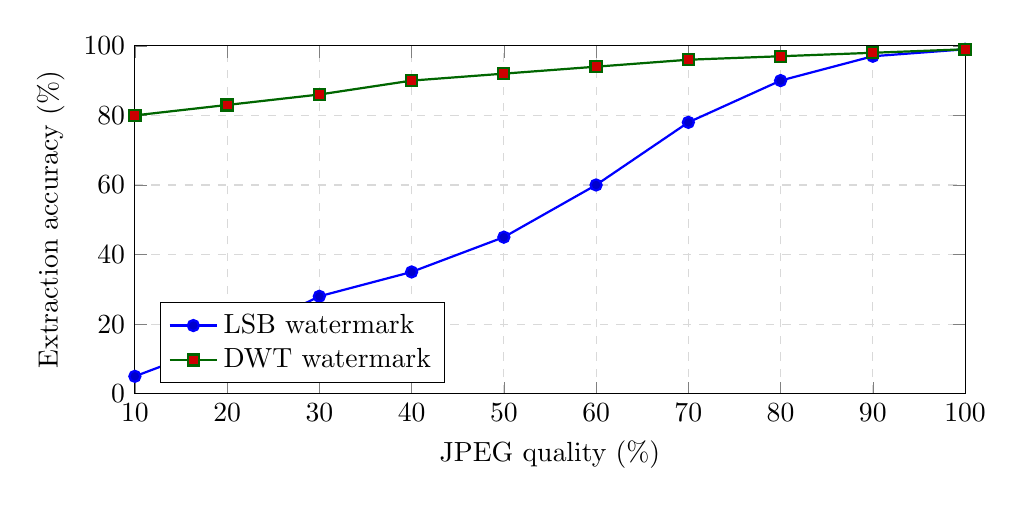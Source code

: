 % Fig 2.1 Robustness comparison curve
\begin{tikzpicture}
\begin{axis}[
    width=\linewidth,
    height=6cm,
    xlabel={JPEG quality (\%)},
    ylabel={Extraction accuracy (\%)},
    ymin=0,ymax=100,
    xmax=100,xmin=10,
    legend pos=south west,
    legend cell align=left,
    ymajorgrids,
    xmajorgrids,
    grid style={dashed,gray!30},
]
\addplot+[thick,blue,mark=*] coordinates {
  (10,5) (20,15) (30,28) (40,35) (50,45) (60,60) (70,78) (80,90) (90,97) (100,99)
};
\addlegendentry{LSB watermark}

\addplot+[thick,black!60!green,mark=square*] coordinates {
  (10,80) (20,83) (30,86) (40,90) (50,92) (60,94) (70,96) (80,97) (90,98) (100,99)
};
\addlegendentry{DWT watermark}
\end{axis}
\end{tikzpicture}

